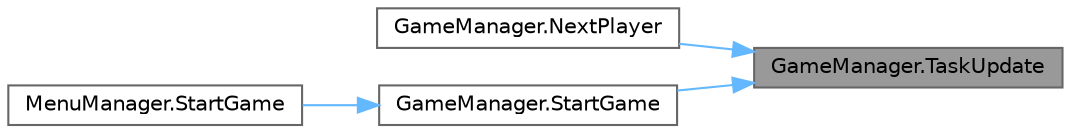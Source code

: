digraph "GameManager.TaskUpdate"
{
 // LATEX_PDF_SIZE
  bgcolor="transparent";
  edge [fontname=Helvetica,fontsize=10,labelfontname=Helvetica,labelfontsize=10];
  node [fontname=Helvetica,fontsize=10,shape=box,height=0.2,width=0.4];
  rankdir="RL";
  Node1 [id="Node000001",label="GameManager.TaskUpdate",height=0.2,width=0.4,color="gray40", fillcolor="grey60", style="filled", fontcolor="black",tooltip=" "];
  Node1 -> Node2 [id="edge1_Node000001_Node000002",dir="back",color="steelblue1",style="solid",tooltip=" "];
  Node2 [id="Node000002",label="GameManager.NextPlayer",height=0.2,width=0.4,color="grey40", fillcolor="white", style="filled",URL="$class_game_manager.html#a2853cb3e10060d3f2cd535ffe6c9dd43",tooltip=" "];
  Node1 -> Node3 [id="edge2_Node000001_Node000003",dir="back",color="steelblue1",style="solid",tooltip=" "];
  Node3 [id="Node000003",label="GameManager.StartGame",height=0.2,width=0.4,color="grey40", fillcolor="white", style="filled",URL="$class_game_manager.html#add166d1ab8af9409f2ce0ea2b695381d",tooltip=" "];
  Node3 -> Node4 [id="edge3_Node000003_Node000004",dir="back",color="steelblue1",style="solid",tooltip=" "];
  Node4 [id="Node000004",label="MenuManager.StartGame",height=0.2,width=0.4,color="grey40", fillcolor="white", style="filled",URL="$class_menu_manager.html#a01be7926bb271e098f4ef9202ced86d3",tooltip=" "];
}
